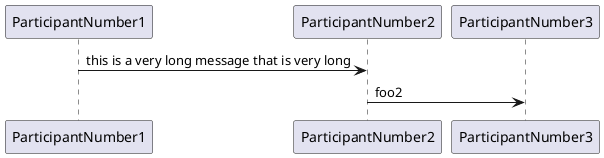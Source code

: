 {
  "sha1": "ankpadggpo8s6cykcoqydp402kmnjh8",
  "insertion": {
    "when": "2025-10-16T19:18:49.866Z",
    "url": "https://github.com/plantuml/plantuml/issues/2386",
    "user": "plantuml@gmail.com"
  }
}
@startuml
!pragma teoz true
!pragma sequenceMessageSpan true
participant ParticipantNumber1
participant ParticipantNumber2
participant ParticipantNumber3

ParticipantNumber1 -> ParticipantNumber2 : this is a very long message that is very long 
ParticipantNumber2 -> ParticipantNumber3 : foo2

@enduml
